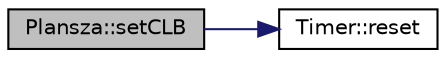 digraph "Plansza::setCLB"
{
  edge [fontname="Helvetica",fontsize="10",labelfontname="Helvetica",labelfontsize="10"];
  node [fontname="Helvetica",fontsize="10",shape=record];
  rankdir="LR";
  Node1 [label="Plansza::setCLB",height=0.2,width=0.4,color="black", fillcolor="grey75", style="filled", fontcolor="black"];
  Node1 -> Node2 [color="midnightblue",fontsize="10",style="solid",fontname="Helvetica"];
  Node2 [label="Timer::reset",height=0.2,width=0.4,color="black", fillcolor="white", style="filled",URL="$class_timer.html#a9020542d73357a4eef512eefaf57524b",tooltip="Funkcja resetujaca ustawienia licznika. "];
}
